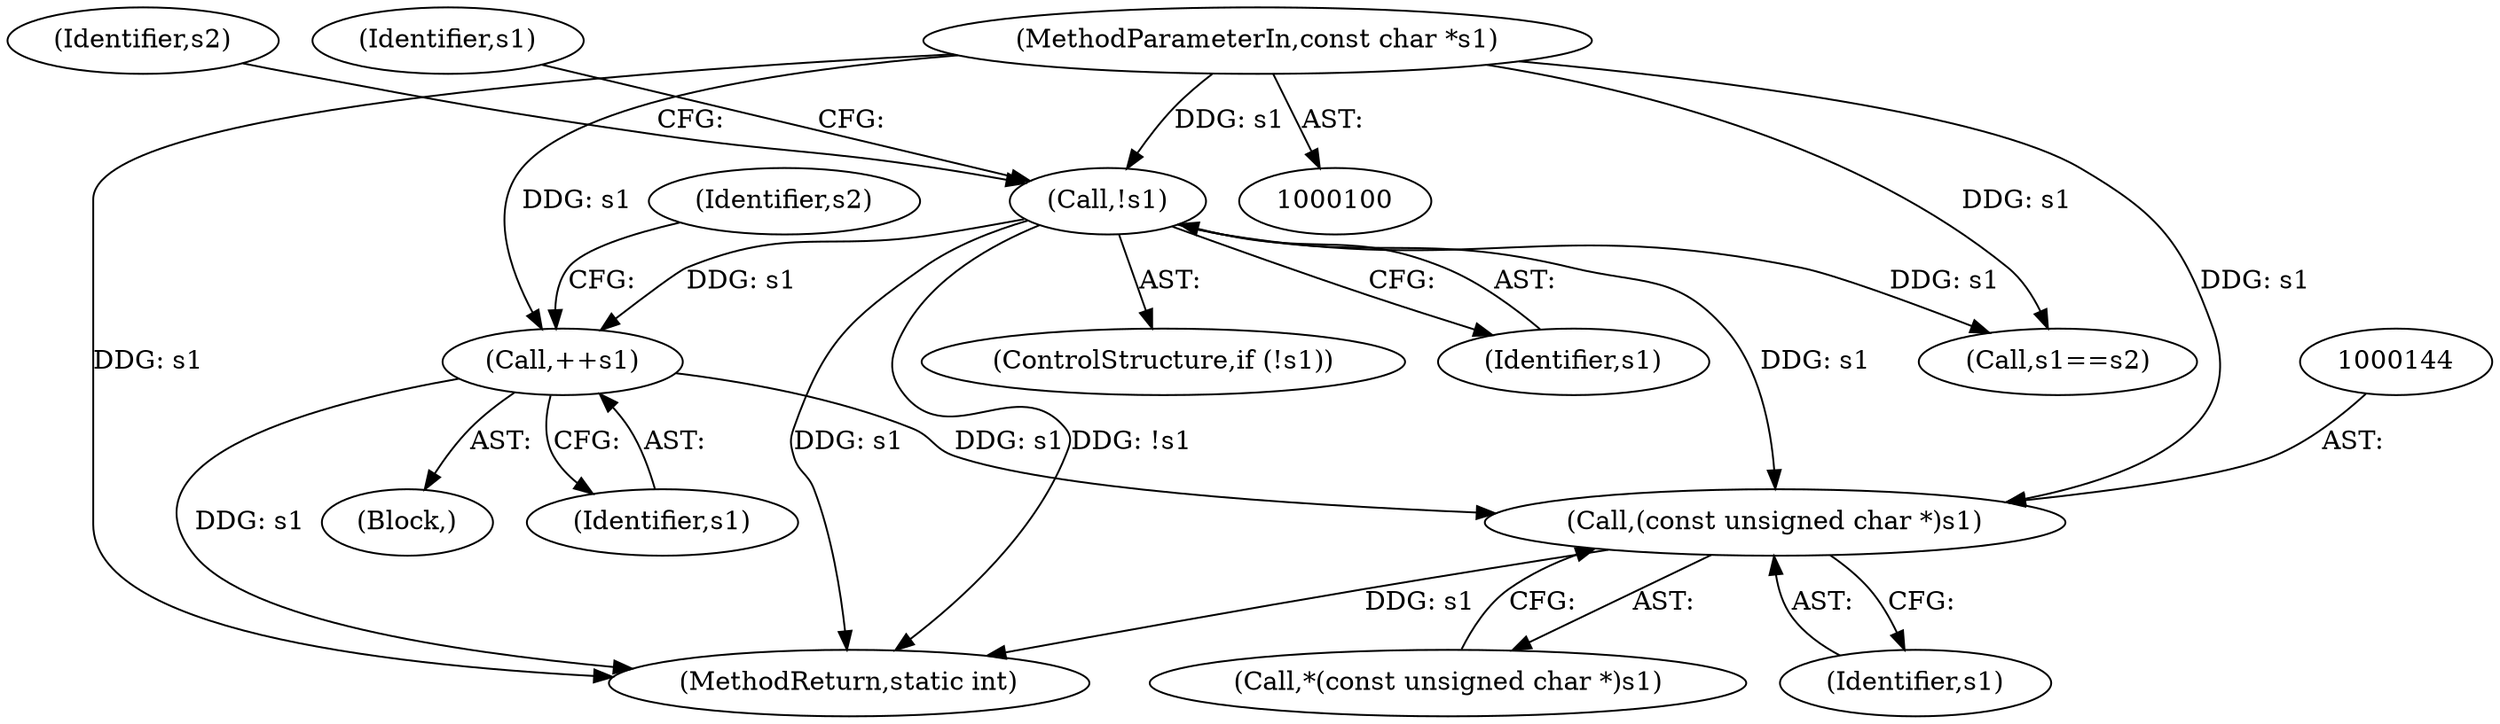 digraph "0_iperf_91f2fa59e8ed80dfbf400add0164ee0e508e412a_31@pointer" {
"1000143" [label="(Call,(const unsigned char *)s1)"];
"1000128" [label="(Call,++s1)"];
"1000105" [label="(Call,!s1)"];
"1000101" [label="(MethodParameterIn,const char *s1)"];
"1000116" [label="(Identifier,s2)"];
"1000142" [label="(Call,*(const unsigned char *)s1)"];
"1000104" [label="(ControlStructure,if (!s1))"];
"1000105" [label="(Call,!s1)"];
"1000101" [label="(MethodParameterIn,const char *s1)"];
"1000131" [label="(Identifier,s2)"];
"1000110" [label="(Identifier,s1)"];
"1000145" [label="(Identifier,s1)"];
"1000109" [label="(Call,s1==s2)"];
"1000129" [label="(Identifier,s1)"];
"1000106" [label="(Identifier,s1)"];
"1000127" [label="(Block,)"];
"1000128" [label="(Call,++s1)"];
"1000151" [label="(MethodReturn,static int)"];
"1000143" [label="(Call,(const unsigned char *)s1)"];
"1000143" -> "1000142"  [label="AST: "];
"1000143" -> "1000145"  [label="CFG: "];
"1000144" -> "1000143"  [label="AST: "];
"1000145" -> "1000143"  [label="AST: "];
"1000142" -> "1000143"  [label="CFG: "];
"1000143" -> "1000151"  [label="DDG: s1"];
"1000128" -> "1000143"  [label="DDG: s1"];
"1000105" -> "1000143"  [label="DDG: s1"];
"1000101" -> "1000143"  [label="DDG: s1"];
"1000128" -> "1000127"  [label="AST: "];
"1000128" -> "1000129"  [label="CFG: "];
"1000129" -> "1000128"  [label="AST: "];
"1000131" -> "1000128"  [label="CFG: "];
"1000128" -> "1000151"  [label="DDG: s1"];
"1000105" -> "1000128"  [label="DDG: s1"];
"1000101" -> "1000128"  [label="DDG: s1"];
"1000105" -> "1000104"  [label="AST: "];
"1000105" -> "1000106"  [label="CFG: "];
"1000106" -> "1000105"  [label="AST: "];
"1000110" -> "1000105"  [label="CFG: "];
"1000116" -> "1000105"  [label="CFG: "];
"1000105" -> "1000151"  [label="DDG: !s1"];
"1000105" -> "1000151"  [label="DDG: s1"];
"1000101" -> "1000105"  [label="DDG: s1"];
"1000105" -> "1000109"  [label="DDG: s1"];
"1000101" -> "1000100"  [label="AST: "];
"1000101" -> "1000151"  [label="DDG: s1"];
"1000101" -> "1000109"  [label="DDG: s1"];
}
